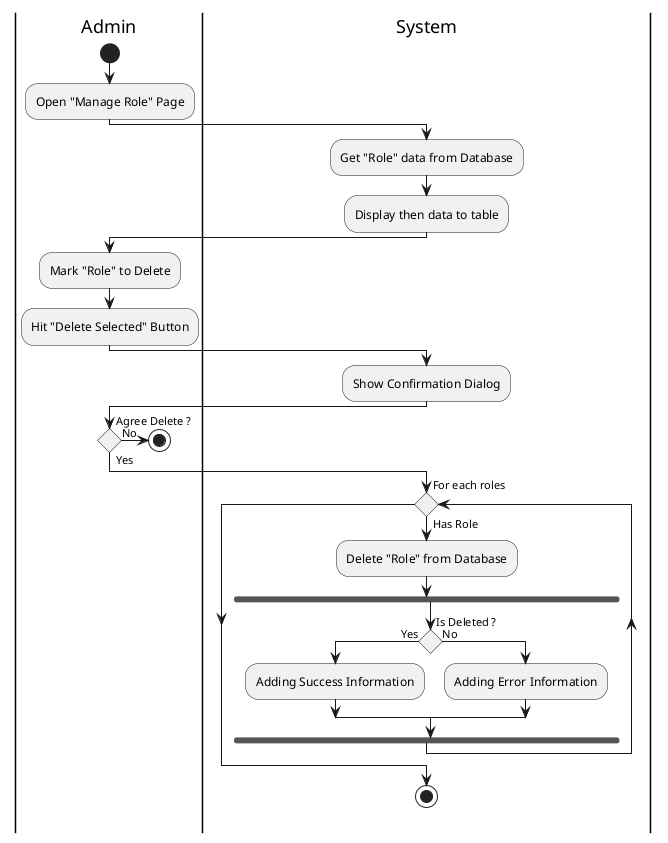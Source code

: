 @startuml DeleteRole

skinparam ConditionEndStyle hline
skinparam conditionStyle diamond
skinparam Monochrome true
skinparam Shadowing false

|Admin|
start
:Open "Manage Role" Page;

|System|
:Get "Role" data from Database;
:Display then data to table;

|Admin|
:Mark "Role" to Delete;
:Hit "Delete Selected" Button;

|System|
:Show Confirmation Dialog;

|Admin|
if (Agree Delete ?) then (No)
    stop
else (Yes)
    |System|
    while(For each roles) is (Has Role)
        :Delete "Role" from Database;
        fork
            |System|
            if (Is Deleted ?) then (Yes)
                :Adding Success Information;
            else (No)
                :Adding Error Information;
            endif
        endfork
    endwhile
    stop
endif
@enduml
